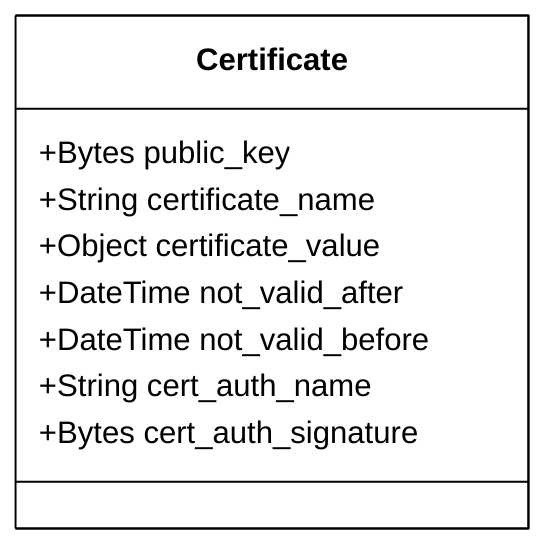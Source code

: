 %%{
  init: {
    'theme': 'base',
    'themeVariables': {
      'primaryColor': '#FFFFFF',
      'primaryTextColor': '#000',
      'primaryBorderColor': '#000',
      'lineColor': '#000',
      'secondaryColor': '#000',
      'tertiaryColor': '#000'
    }
  }
}%%
classDiagram
    class Certificate{
        +Bytes public_key
        +String certificate_name
        +Object certificate_value
        +DateTime not_valid_after
        +DateTime not_valid_before
        +String cert_auth_name
        +Bytes cert_auth_signature
    }